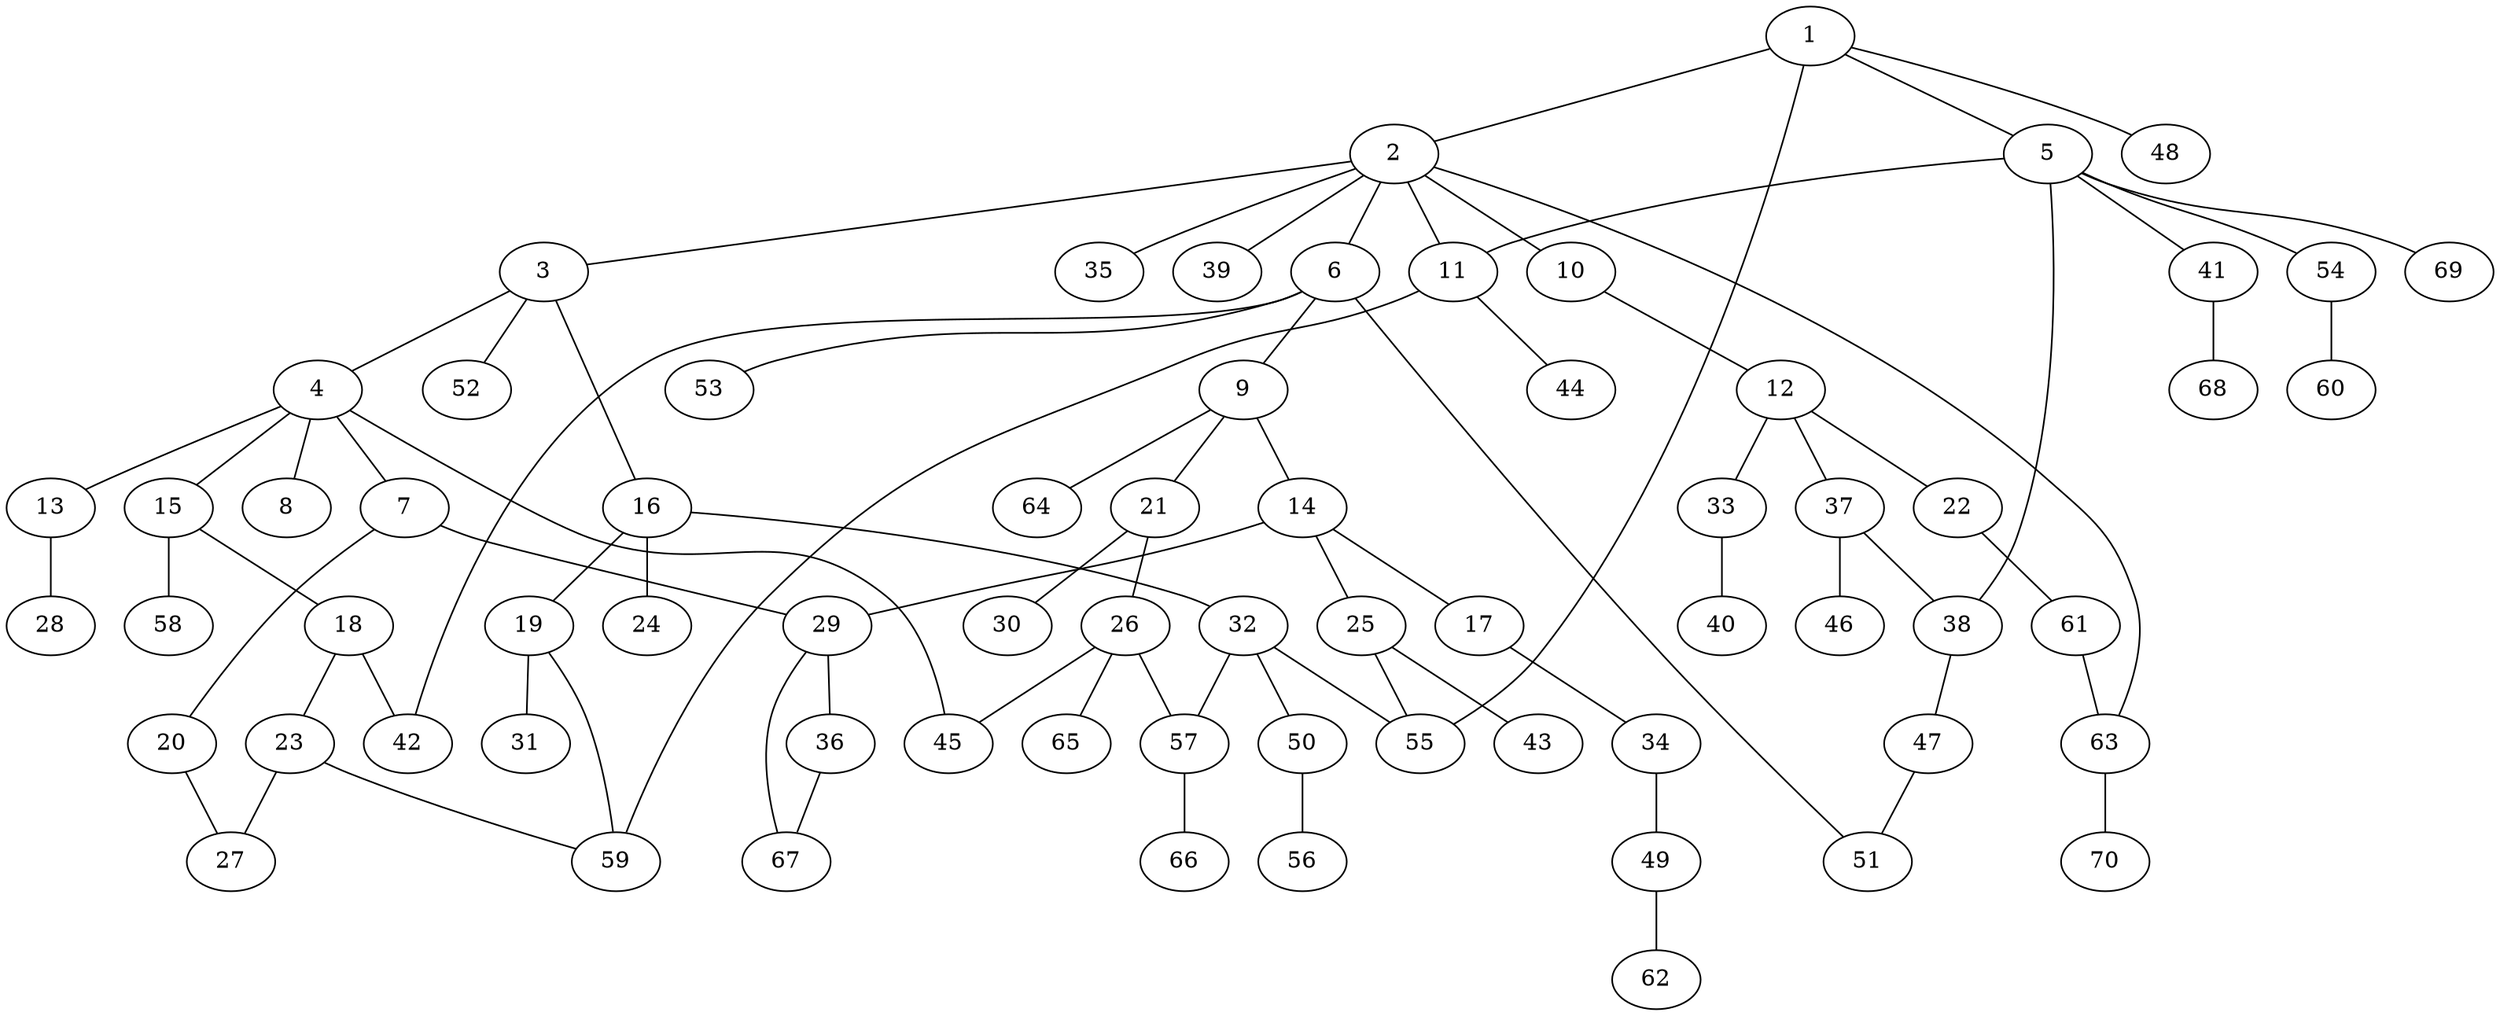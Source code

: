 graph graphname {1--2
1--5
1--48
1--55
2--3
2--6
2--10
2--11
2--35
2--39
2--63
3--4
3--16
3--52
4--7
4--8
4--13
4--15
4--45
5--11
5--38
5--41
5--54
5--69
6--9
6--42
6--51
6--53
7--20
7--29
9--14
9--21
9--64
10--12
11--44
11--59
12--22
12--33
12--37
13--28
14--17
14--25
14--29
15--18
15--58
16--19
16--24
16--32
17--34
18--23
18--42
19--31
19--59
20--27
21--26
21--30
22--61
23--27
23--59
25--43
25--55
26--45
26--57
26--65
29--36
29--67
32--50
32--55
32--57
33--40
34--49
36--67
37--38
37--46
38--47
41--68
47--51
49--62
50--56
54--60
57--66
61--63
63--70
}